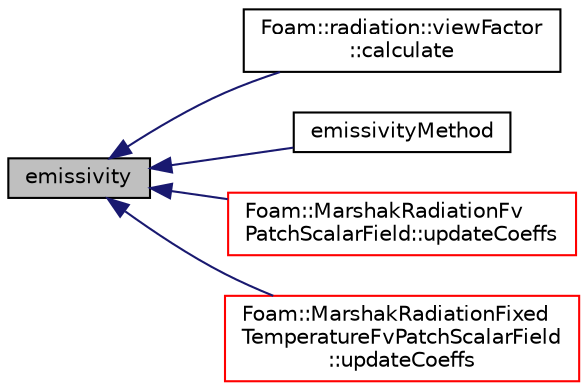 digraph "emissivity"
{
  bgcolor="transparent";
  edge [fontname="Helvetica",fontsize="10",labelfontname="Helvetica",labelfontsize="10"];
  node [fontname="Helvetica",fontsize="10",shape=record];
  rankdir="LR";
  Node1 [label="emissivity",height=0.2,width=0.4,color="black", fillcolor="grey75", style="filled", fontcolor="black"];
  Node1 -> Node2 [dir="back",color="midnightblue",fontsize="10",style="solid",fontname="Helvetica"];
  Node2 [label="Foam::radiation::viewFactor\l::calculate",height=0.2,width=0.4,color="black",URL="$a02917.html#afe1d8348c24e6589bc7c0b3f689316a7",tooltip="Solve system of equation(s) "];
  Node1 -> Node3 [dir="back",color="midnightblue",fontsize="10",style="solid",fontname="Helvetica"];
  Node3 [label="emissivityMethod",height=0.2,width=0.4,color="black",URL="$a02117.html#a28de9aef96253d8d8cceee3619aef9bf",tooltip="Method to obtain emissivity. "];
  Node1 -> Node4 [dir="back",color="midnightblue",fontsize="10",style="solid",fontname="Helvetica"];
  Node4 [label="Foam::MarshakRadiationFv\lPatchScalarField::updateCoeffs",height=0.2,width=0.4,color="red",URL="$a01471.html#a7e24eafac629d3733181cd942d4c902f",tooltip="Update the coefficients associated with the patch field. "];
  Node1 -> Node5 [dir="back",color="midnightblue",fontsize="10",style="solid",fontname="Helvetica"];
  Node5 [label="Foam::MarshakRadiationFixed\lTemperatureFvPatchScalarField\l::updateCoeffs",height=0.2,width=0.4,color="red",URL="$a01470.html#a7e24eafac629d3733181cd942d4c902f",tooltip="Update the coefficients associated with the patch field. "];
}
